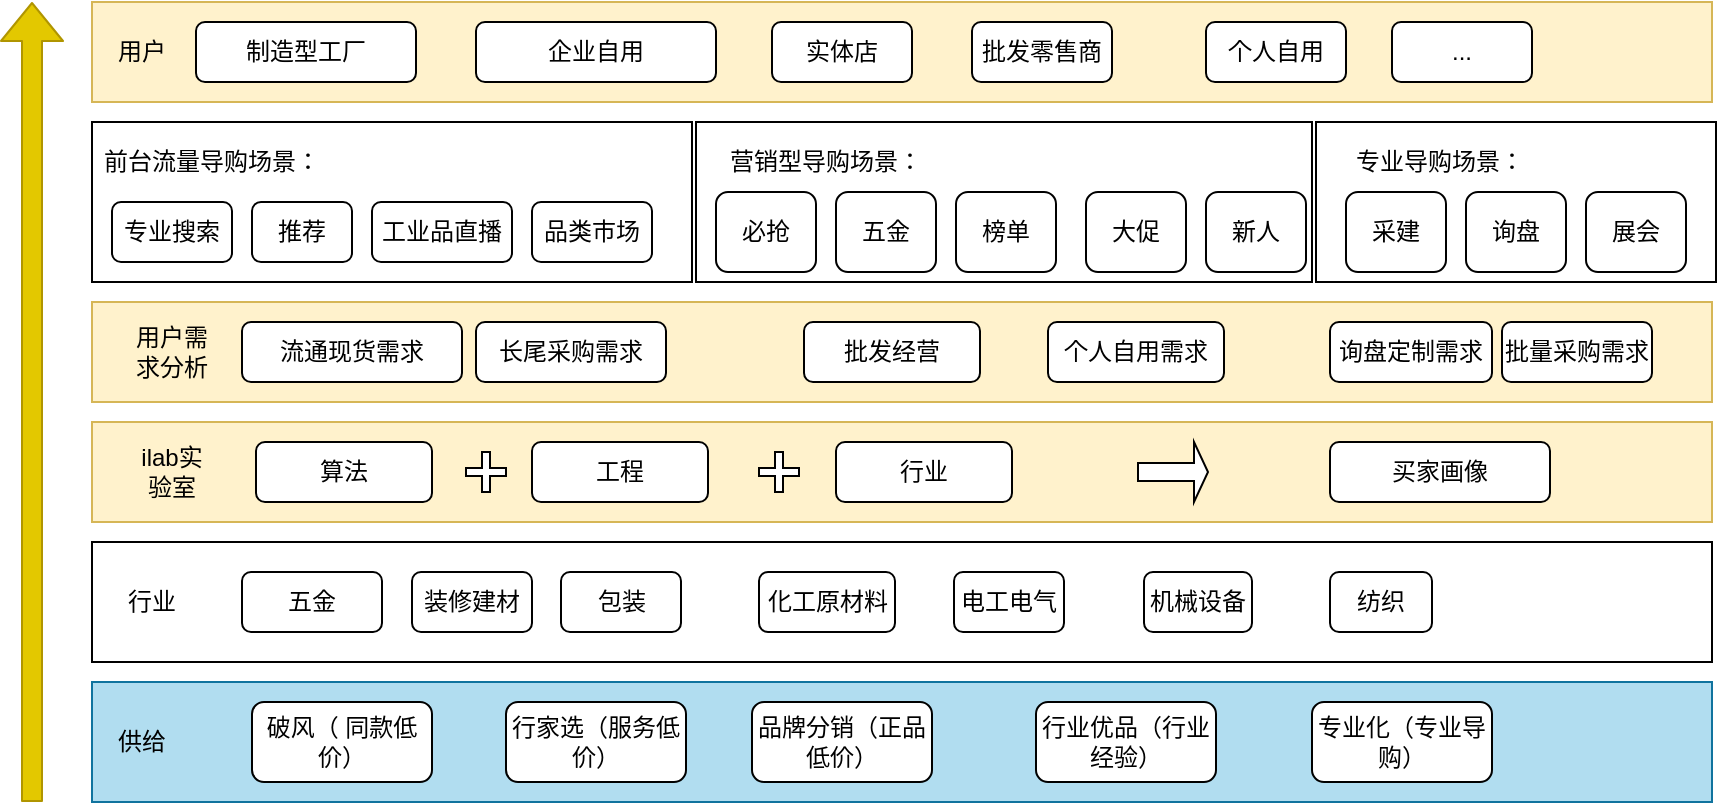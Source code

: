 <mxfile version="14.8.4" type="github">
  <diagram id="IdMVkafQGEphkV8RRrkL" name="Page-1">
    <mxGraphModel dx="1752" dy="578" grid="1" gridSize="10" guides="1" tooltips="1" connect="1" arrows="1" fold="1" page="1" pageScale="1" pageWidth="827" pageHeight="1169" math="0" shadow="0">
      <root>
        <mxCell id="0" />
        <mxCell id="1" parent="0" />
        <mxCell id="r45ULGyqe0KoC_mPu8aS-57" value="" style="rounded=0;whiteSpace=wrap;html=1;" parent="1" vertex="1">
          <mxGeometry x="602" y="100" width="200" height="80" as="geometry" />
        </mxCell>
        <mxCell id="r45ULGyqe0KoC_mPu8aS-15" value="" style="rounded=0;whiteSpace=wrap;html=1;" parent="1" vertex="1">
          <mxGeometry x="292" y="100" width="308" height="80" as="geometry" />
        </mxCell>
        <mxCell id="VxQ7woKLR5Lcuw_jpnHq-2" value="" style="rounded=0;whiteSpace=wrap;html=1;" parent="1" vertex="1">
          <mxGeometry x="-10" y="100" width="300" height="80" as="geometry" />
        </mxCell>
        <mxCell id="gR2ANUhk0e7g1Bp6swf8-2" value="前台流量导购场景：" style="text;html=1;strokeColor=none;fillColor=none;align=center;verticalAlign=middle;whiteSpace=wrap;rounded=0;" parent="1" vertex="1">
          <mxGeometry x="-5" y="110" width="110" height="20" as="geometry" />
        </mxCell>
        <mxCell id="gR2ANUhk0e7g1Bp6swf8-6" value="专业搜索" style="rounded=1;whiteSpace=wrap;html=1;" parent="1" vertex="1">
          <mxGeometry y="140" width="60" height="30" as="geometry" />
        </mxCell>
        <mxCell id="GI7GzQgG5lNsB9hwAz22-1" value="推荐" style="rounded=1;whiteSpace=wrap;html=1;" parent="1" vertex="1">
          <mxGeometry x="70" y="140" width="50" height="30" as="geometry" />
        </mxCell>
        <mxCell id="GI7GzQgG5lNsB9hwAz22-2" value="工业品直播" style="rounded=1;whiteSpace=wrap;html=1;" parent="1" vertex="1">
          <mxGeometry x="130" y="140" width="70" height="30" as="geometry" />
        </mxCell>
        <mxCell id="r45ULGyqe0KoC_mPu8aS-1" value="营销型导购场景：" style="text;html=1;strokeColor=none;fillColor=none;align=center;verticalAlign=middle;whiteSpace=wrap;rounded=0;" parent="1" vertex="1">
          <mxGeometry x="302" y="110" width="110" height="20" as="geometry" />
        </mxCell>
        <mxCell id="r45ULGyqe0KoC_mPu8aS-4" value="必抢" style="rounded=1;whiteSpace=wrap;html=1;" parent="1" vertex="1">
          <mxGeometry x="302" y="135" width="50" height="40" as="geometry" />
        </mxCell>
        <mxCell id="r45ULGyqe0KoC_mPu8aS-5" value="五金" style="rounded=1;whiteSpace=wrap;html=1;" parent="1" vertex="1">
          <mxGeometry x="362" y="135" width="50" height="40" as="geometry" />
        </mxCell>
        <mxCell id="r45ULGyqe0KoC_mPu8aS-6" value="大促" style="rounded=1;whiteSpace=wrap;html=1;" parent="1" vertex="1">
          <mxGeometry x="487" y="135" width="50" height="40" as="geometry" />
        </mxCell>
        <mxCell id="r45ULGyqe0KoC_mPu8aS-7" value="新人" style="rounded=1;whiteSpace=wrap;html=1;" parent="1" vertex="1">
          <mxGeometry x="547" y="135" width="50" height="40" as="geometry" />
        </mxCell>
        <mxCell id="r45ULGyqe0KoC_mPu8aS-13" value="榜单" style="rounded=1;whiteSpace=wrap;html=1;" parent="1" vertex="1">
          <mxGeometry x="422" y="135" width="50" height="40" as="geometry" />
        </mxCell>
        <mxCell id="r45ULGyqe0KoC_mPu8aS-14" value="品类市场" style="rounded=1;whiteSpace=wrap;html=1;" parent="1" vertex="1">
          <mxGeometry x="210" y="140" width="60" height="30" as="geometry" />
        </mxCell>
        <mxCell id="r45ULGyqe0KoC_mPu8aS-17" value="" style="rounded=0;whiteSpace=wrap;html=1;fillColor=#fff2cc;strokeColor=#d6b656;" parent="1" vertex="1">
          <mxGeometry x="-10" y="40" width="810" height="50" as="geometry" />
        </mxCell>
        <mxCell id="r45ULGyqe0KoC_mPu8aS-19" value="制造型工厂" style="rounded=1;whiteSpace=wrap;html=1;" parent="1" vertex="1">
          <mxGeometry x="42" y="50" width="110" height="30" as="geometry" />
        </mxCell>
        <mxCell id="r45ULGyqe0KoC_mPu8aS-20" value="企业自用" style="rounded=1;whiteSpace=wrap;html=1;" parent="1" vertex="1">
          <mxGeometry x="182" y="50" width="120" height="30" as="geometry" />
        </mxCell>
        <mxCell id="r45ULGyqe0KoC_mPu8aS-21" value="实体店" style="rounded=1;whiteSpace=wrap;html=1;" parent="1" vertex="1">
          <mxGeometry x="330" y="50" width="70" height="30" as="geometry" />
        </mxCell>
        <mxCell id="r45ULGyqe0KoC_mPu8aS-22" value="" style="rounded=0;whiteSpace=wrap;html=1;fillColor=#b1ddf0;strokeColor=#10739e;" parent="1" vertex="1">
          <mxGeometry x="-10" y="380" width="810" height="60" as="geometry" />
        </mxCell>
        <mxCell id="r45ULGyqe0KoC_mPu8aS-23" value="供给" style="text;html=1;strokeColor=none;fillColor=none;align=center;verticalAlign=middle;whiteSpace=wrap;rounded=0;" parent="1" vertex="1">
          <mxGeometry x="-15" y="400" width="60" height="20" as="geometry" />
        </mxCell>
        <mxCell id="r45ULGyqe0KoC_mPu8aS-24" value="破风（ 同款低价）" style="rounded=1;whiteSpace=wrap;html=1;" parent="1" vertex="1">
          <mxGeometry x="70" y="390" width="90" height="40" as="geometry" />
        </mxCell>
        <mxCell id="r45ULGyqe0KoC_mPu8aS-25" value="品牌分销（正品低价）" style="rounded=1;whiteSpace=wrap;html=1;" parent="1" vertex="1">
          <mxGeometry x="320" y="390" width="90" height="40" as="geometry" />
        </mxCell>
        <mxCell id="r45ULGyqe0KoC_mPu8aS-26" value="行家选（服务低价）" style="rounded=1;whiteSpace=wrap;html=1;" parent="1" vertex="1">
          <mxGeometry x="197" y="390" width="90" height="40" as="geometry" />
        </mxCell>
        <mxCell id="r45ULGyqe0KoC_mPu8aS-28" value="采建" style="rounded=1;whiteSpace=wrap;html=1;" parent="1" vertex="1">
          <mxGeometry x="617" y="135" width="50" height="40" as="geometry" />
        </mxCell>
        <mxCell id="r45ULGyqe0KoC_mPu8aS-29" value="询盘" style="rounded=1;whiteSpace=wrap;html=1;" parent="1" vertex="1">
          <mxGeometry x="677" y="135" width="50" height="40" as="geometry" />
        </mxCell>
        <mxCell id="r45ULGyqe0KoC_mPu8aS-33" value="展会" style="rounded=1;whiteSpace=wrap;html=1;" parent="1" vertex="1">
          <mxGeometry x="737" y="135" width="50" height="40" as="geometry" />
        </mxCell>
        <mxCell id="r45ULGyqe0KoC_mPu8aS-35" value="行业优品（行业经验）" style="rounded=1;whiteSpace=wrap;html=1;" parent="1" vertex="1">
          <mxGeometry x="462" y="390" width="90" height="40" as="geometry" />
        </mxCell>
        <mxCell id="r45ULGyqe0KoC_mPu8aS-36" value="" style="rounded=0;whiteSpace=wrap;html=1;" parent="1" vertex="1">
          <mxGeometry x="-10" y="310" width="810" height="60" as="geometry" />
        </mxCell>
        <mxCell id="r45ULGyqe0KoC_mPu8aS-38" value="五金" style="rounded=1;whiteSpace=wrap;html=1;" parent="1" vertex="1">
          <mxGeometry x="65" y="325" width="70" height="30" as="geometry" />
        </mxCell>
        <mxCell id="r45ULGyqe0KoC_mPu8aS-39" value="装修建材" style="rounded=1;whiteSpace=wrap;html=1;" parent="1" vertex="1">
          <mxGeometry x="150" y="325" width="60" height="30" as="geometry" />
        </mxCell>
        <mxCell id="r45ULGyqe0KoC_mPu8aS-40" value="包装" style="rounded=1;whiteSpace=wrap;html=1;" parent="1" vertex="1">
          <mxGeometry x="224.5" y="325" width="60" height="30" as="geometry" />
        </mxCell>
        <mxCell id="r45ULGyqe0KoC_mPu8aS-41" value="化工原材料" style="rounded=1;whiteSpace=wrap;html=1;" parent="1" vertex="1">
          <mxGeometry x="323.5" y="325" width="68" height="30" as="geometry" />
        </mxCell>
        <mxCell id="r45ULGyqe0KoC_mPu8aS-42" value="专业化（专业导购）" style="rounded=1;whiteSpace=wrap;html=1;" parent="1" vertex="1">
          <mxGeometry x="600" y="390" width="90" height="40" as="geometry" />
        </mxCell>
        <mxCell id="r45ULGyqe0KoC_mPu8aS-43" value="电工电气" style="rounded=1;whiteSpace=wrap;html=1;" parent="1" vertex="1">
          <mxGeometry x="421" y="325" width="55" height="30" as="geometry" />
        </mxCell>
        <mxCell id="r45ULGyqe0KoC_mPu8aS-44" value="机械设备" style="rounded=1;whiteSpace=wrap;html=1;" parent="1" vertex="1">
          <mxGeometry x="516" y="325" width="54" height="30" as="geometry" />
        </mxCell>
        <mxCell id="r45ULGyqe0KoC_mPu8aS-45" value="纺织" style="rounded=1;whiteSpace=wrap;html=1;" parent="1" vertex="1">
          <mxGeometry x="609" y="325" width="51" height="30" as="geometry" />
        </mxCell>
        <mxCell id="r45ULGyqe0KoC_mPu8aS-46" value="行业" style="text;html=1;strokeColor=none;fillColor=none;align=center;verticalAlign=middle;whiteSpace=wrap;rounded=0;" parent="1" vertex="1">
          <mxGeometry x="-5" y="330" width="50" height="20" as="geometry" />
        </mxCell>
        <mxCell id="r45ULGyqe0KoC_mPu8aS-47" value="用户" style="text;html=1;strokeColor=none;fillColor=none;align=center;verticalAlign=middle;whiteSpace=wrap;rounded=0;" parent="1" vertex="1">
          <mxGeometry x="-5" y="55" width="40" height="20" as="geometry" />
        </mxCell>
        <mxCell id="r45ULGyqe0KoC_mPu8aS-54" value="批发零售商" style="rounded=1;whiteSpace=wrap;html=1;" parent="1" vertex="1">
          <mxGeometry x="430" y="50" width="70" height="30" as="geometry" />
        </mxCell>
        <mxCell id="r45ULGyqe0KoC_mPu8aS-56" value="个人自用" style="rounded=1;whiteSpace=wrap;html=1;" parent="1" vertex="1">
          <mxGeometry x="547" y="50" width="70" height="30" as="geometry" />
        </mxCell>
        <mxCell id="r45ULGyqe0KoC_mPu8aS-58" value="专业导购场景：" style="text;html=1;strokeColor=none;fillColor=none;align=center;verticalAlign=middle;whiteSpace=wrap;rounded=0;" parent="1" vertex="1">
          <mxGeometry x="609" y="110" width="110" height="20" as="geometry" />
        </mxCell>
        <mxCell id="r45ULGyqe0KoC_mPu8aS-59" value="" style="rounded=0;whiteSpace=wrap;html=1;fillColor=#fff2cc;strokeColor=#d6b656;" parent="1" vertex="1">
          <mxGeometry x="-10" y="190" width="810" height="50" as="geometry" />
        </mxCell>
        <mxCell id="r45ULGyqe0KoC_mPu8aS-60" value="流通现货需求" style="rounded=1;whiteSpace=wrap;html=1;" parent="1" vertex="1">
          <mxGeometry x="65" y="200" width="110" height="30" as="geometry" />
        </mxCell>
        <mxCell id="r45ULGyqe0KoC_mPu8aS-61" value="询盘定制需求" style="rounded=1;whiteSpace=wrap;html=1;" parent="1" vertex="1">
          <mxGeometry x="609" y="200" width="81" height="30" as="geometry" />
        </mxCell>
        <mxCell id="r45ULGyqe0KoC_mPu8aS-62" value="批量采购需求" style="rounded=1;whiteSpace=wrap;html=1;" parent="1" vertex="1">
          <mxGeometry x="695" y="200" width="75" height="30" as="geometry" />
        </mxCell>
        <mxCell id="r45ULGyqe0KoC_mPu8aS-63" value="用户需求分析" style="text;html=1;strokeColor=none;fillColor=none;align=center;verticalAlign=middle;whiteSpace=wrap;rounded=0;" parent="1" vertex="1">
          <mxGeometry x="10" y="205" width="40" height="20" as="geometry" />
        </mxCell>
        <mxCell id="r45ULGyqe0KoC_mPu8aS-64" value="长尾采购需求" style="rounded=1;whiteSpace=wrap;html=1;" parent="1" vertex="1">
          <mxGeometry x="182" y="200" width="95" height="30" as="geometry" />
        </mxCell>
        <mxCell id="r45ULGyqe0KoC_mPu8aS-65" value="个人自用需求" style="rounded=1;whiteSpace=wrap;html=1;" parent="1" vertex="1">
          <mxGeometry x="468" y="200" width="88" height="30" as="geometry" />
        </mxCell>
        <mxCell id="r45ULGyqe0KoC_mPu8aS-66" value="..." style="rounded=1;whiteSpace=wrap;html=1;" parent="1" vertex="1">
          <mxGeometry x="640" y="50" width="70" height="30" as="geometry" />
        </mxCell>
        <mxCell id="r45ULGyqe0KoC_mPu8aS-68" value="批发经营" style="rounded=1;whiteSpace=wrap;html=1;" parent="1" vertex="1">
          <mxGeometry x="346" y="200" width="88" height="30" as="geometry" />
        </mxCell>
        <mxCell id="r45ULGyqe0KoC_mPu8aS-71" value="" style="rounded=0;whiteSpace=wrap;html=1;fillColor=#fff2cc;strokeColor=#d6b656;" parent="1" vertex="1">
          <mxGeometry x="-10" y="250" width="810" height="50" as="geometry" />
        </mxCell>
        <mxCell id="r45ULGyqe0KoC_mPu8aS-72" value="买家画像" style="rounded=1;whiteSpace=wrap;html=1;" parent="1" vertex="1">
          <mxGeometry x="609" y="260" width="110" height="30" as="geometry" />
        </mxCell>
        <mxCell id="r45ULGyqe0KoC_mPu8aS-75" value="ilab实验室" style="text;html=1;strokeColor=none;fillColor=none;align=center;verticalAlign=middle;whiteSpace=wrap;rounded=0;" parent="1" vertex="1">
          <mxGeometry x="10" y="265" width="40" height="20" as="geometry" />
        </mxCell>
        <mxCell id="r45ULGyqe0KoC_mPu8aS-78" value="算法" style="rounded=1;whiteSpace=wrap;html=1;" parent="1" vertex="1">
          <mxGeometry x="72" y="260" width="88" height="30" as="geometry" />
        </mxCell>
        <mxCell id="r45ULGyqe0KoC_mPu8aS-81" value="" style="shape=flexArrow;endArrow=classic;html=1;fillColor=#e3c800;strokeColor=#B09500;" parent="1" edge="1">
          <mxGeometry width="50" height="50" relative="1" as="geometry">
            <mxPoint x="-40" y="440" as="sourcePoint" />
            <mxPoint x="-40" y="40" as="targetPoint" />
          </mxGeometry>
        </mxCell>
        <mxCell id="r45ULGyqe0KoC_mPu8aS-82" value="工程" style="rounded=1;whiteSpace=wrap;html=1;" parent="1" vertex="1">
          <mxGeometry x="210" y="260" width="88" height="30" as="geometry" />
        </mxCell>
        <mxCell id="r45ULGyqe0KoC_mPu8aS-84" value="" style="shape=cross;whiteSpace=wrap;html=1;" parent="1" vertex="1">
          <mxGeometry x="177" y="265" width="20" height="20" as="geometry" />
        </mxCell>
        <mxCell id="r45ULGyqe0KoC_mPu8aS-85" value="" style="shape=singleArrow;whiteSpace=wrap;html=1;" parent="1" vertex="1">
          <mxGeometry x="513" y="260" width="35" height="30" as="geometry" />
        </mxCell>
        <mxCell id="r45ULGyqe0KoC_mPu8aS-87" value="行业" style="rounded=1;whiteSpace=wrap;html=1;" parent="1" vertex="1">
          <mxGeometry x="362" y="260" width="88" height="30" as="geometry" />
        </mxCell>
        <mxCell id="r45ULGyqe0KoC_mPu8aS-88" value="" style="shape=cross;whiteSpace=wrap;html=1;" parent="1" vertex="1">
          <mxGeometry x="323.5" y="265" width="20" height="20" as="geometry" />
        </mxCell>
      </root>
    </mxGraphModel>
  </diagram>
</mxfile>
